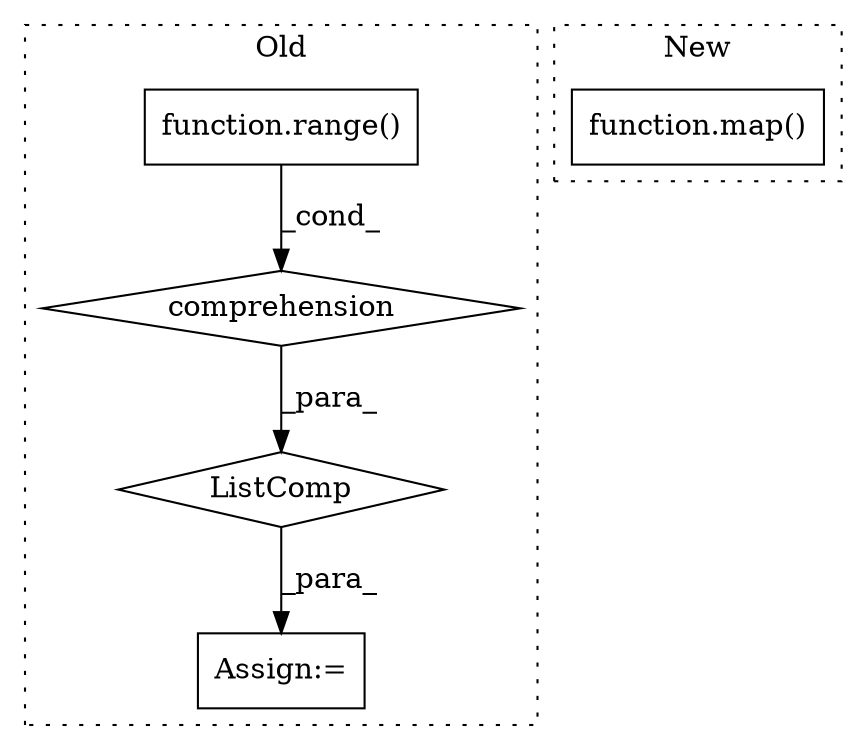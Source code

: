 digraph G {
subgraph cluster0 {
1 [label="ListComp" a="106" s="5213" l="41" shape="diamond"];
3 [label="comprehension" a="45" s="5227" l="3" shape="diamond"];
4 [label="Assign:=" a="68" s="5176" l="3" shape="box"];
5 [label="function.range()" a="75" s="5236,5252" l="6,1" shape="box"];
label = "Old";
style="dotted";
}
subgraph cluster1 {
2 [label="function.map()" a="75" s="5640,5685" l="4,1" shape="box"];
label = "New";
style="dotted";
}
1 -> 4 [label="_para_"];
3 -> 1 [label="_para_"];
5 -> 3 [label="_cond_"];
}